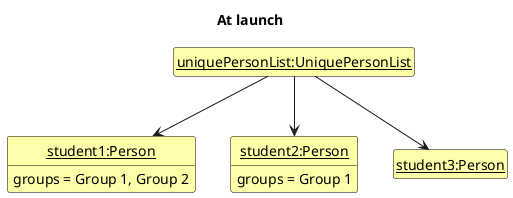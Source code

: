 @startuml
'https://plantuml.com/class-diagram

hide circle
hide methods
hide empty members

skinparam ClassFontColor #000000
skinparam ClassBorderColor #000000
skinparam ClassBackgroundColor #FFFFAA

title At launch

class uniquePersonList as "<u>uniquePersonList:UniquePersonList</u>"
class student1 as "<u>student1:Person</u>" {
    groups = Group 1, Group 2
}
class student2 as "<u>student2:Person</u>" {
    groups = Group 1
}
class student3 as "<u>student3:Person</u>"

student1 -[hidden]right-> student2
student2 -[hidden]right-> student3

uniquePersonList -down-> student1
uniquePersonList -down-> student2
uniquePersonList -down-> student3

@enduml
